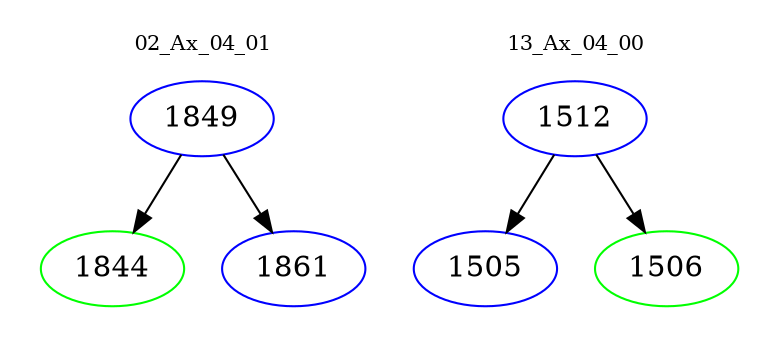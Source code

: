 digraph{
subgraph cluster_0 {
color = white
label = "02_Ax_04_01";
fontsize=10;
T0_1849 [label="1849", color="blue"]
T0_1849 -> T0_1844 [color="black"]
T0_1844 [label="1844", color="green"]
T0_1849 -> T0_1861 [color="black"]
T0_1861 [label="1861", color="blue"]
}
subgraph cluster_1 {
color = white
label = "13_Ax_04_00";
fontsize=10;
T1_1512 [label="1512", color="blue"]
T1_1512 -> T1_1505 [color="black"]
T1_1505 [label="1505", color="blue"]
T1_1512 -> T1_1506 [color="black"]
T1_1506 [label="1506", color="green"]
}
}
